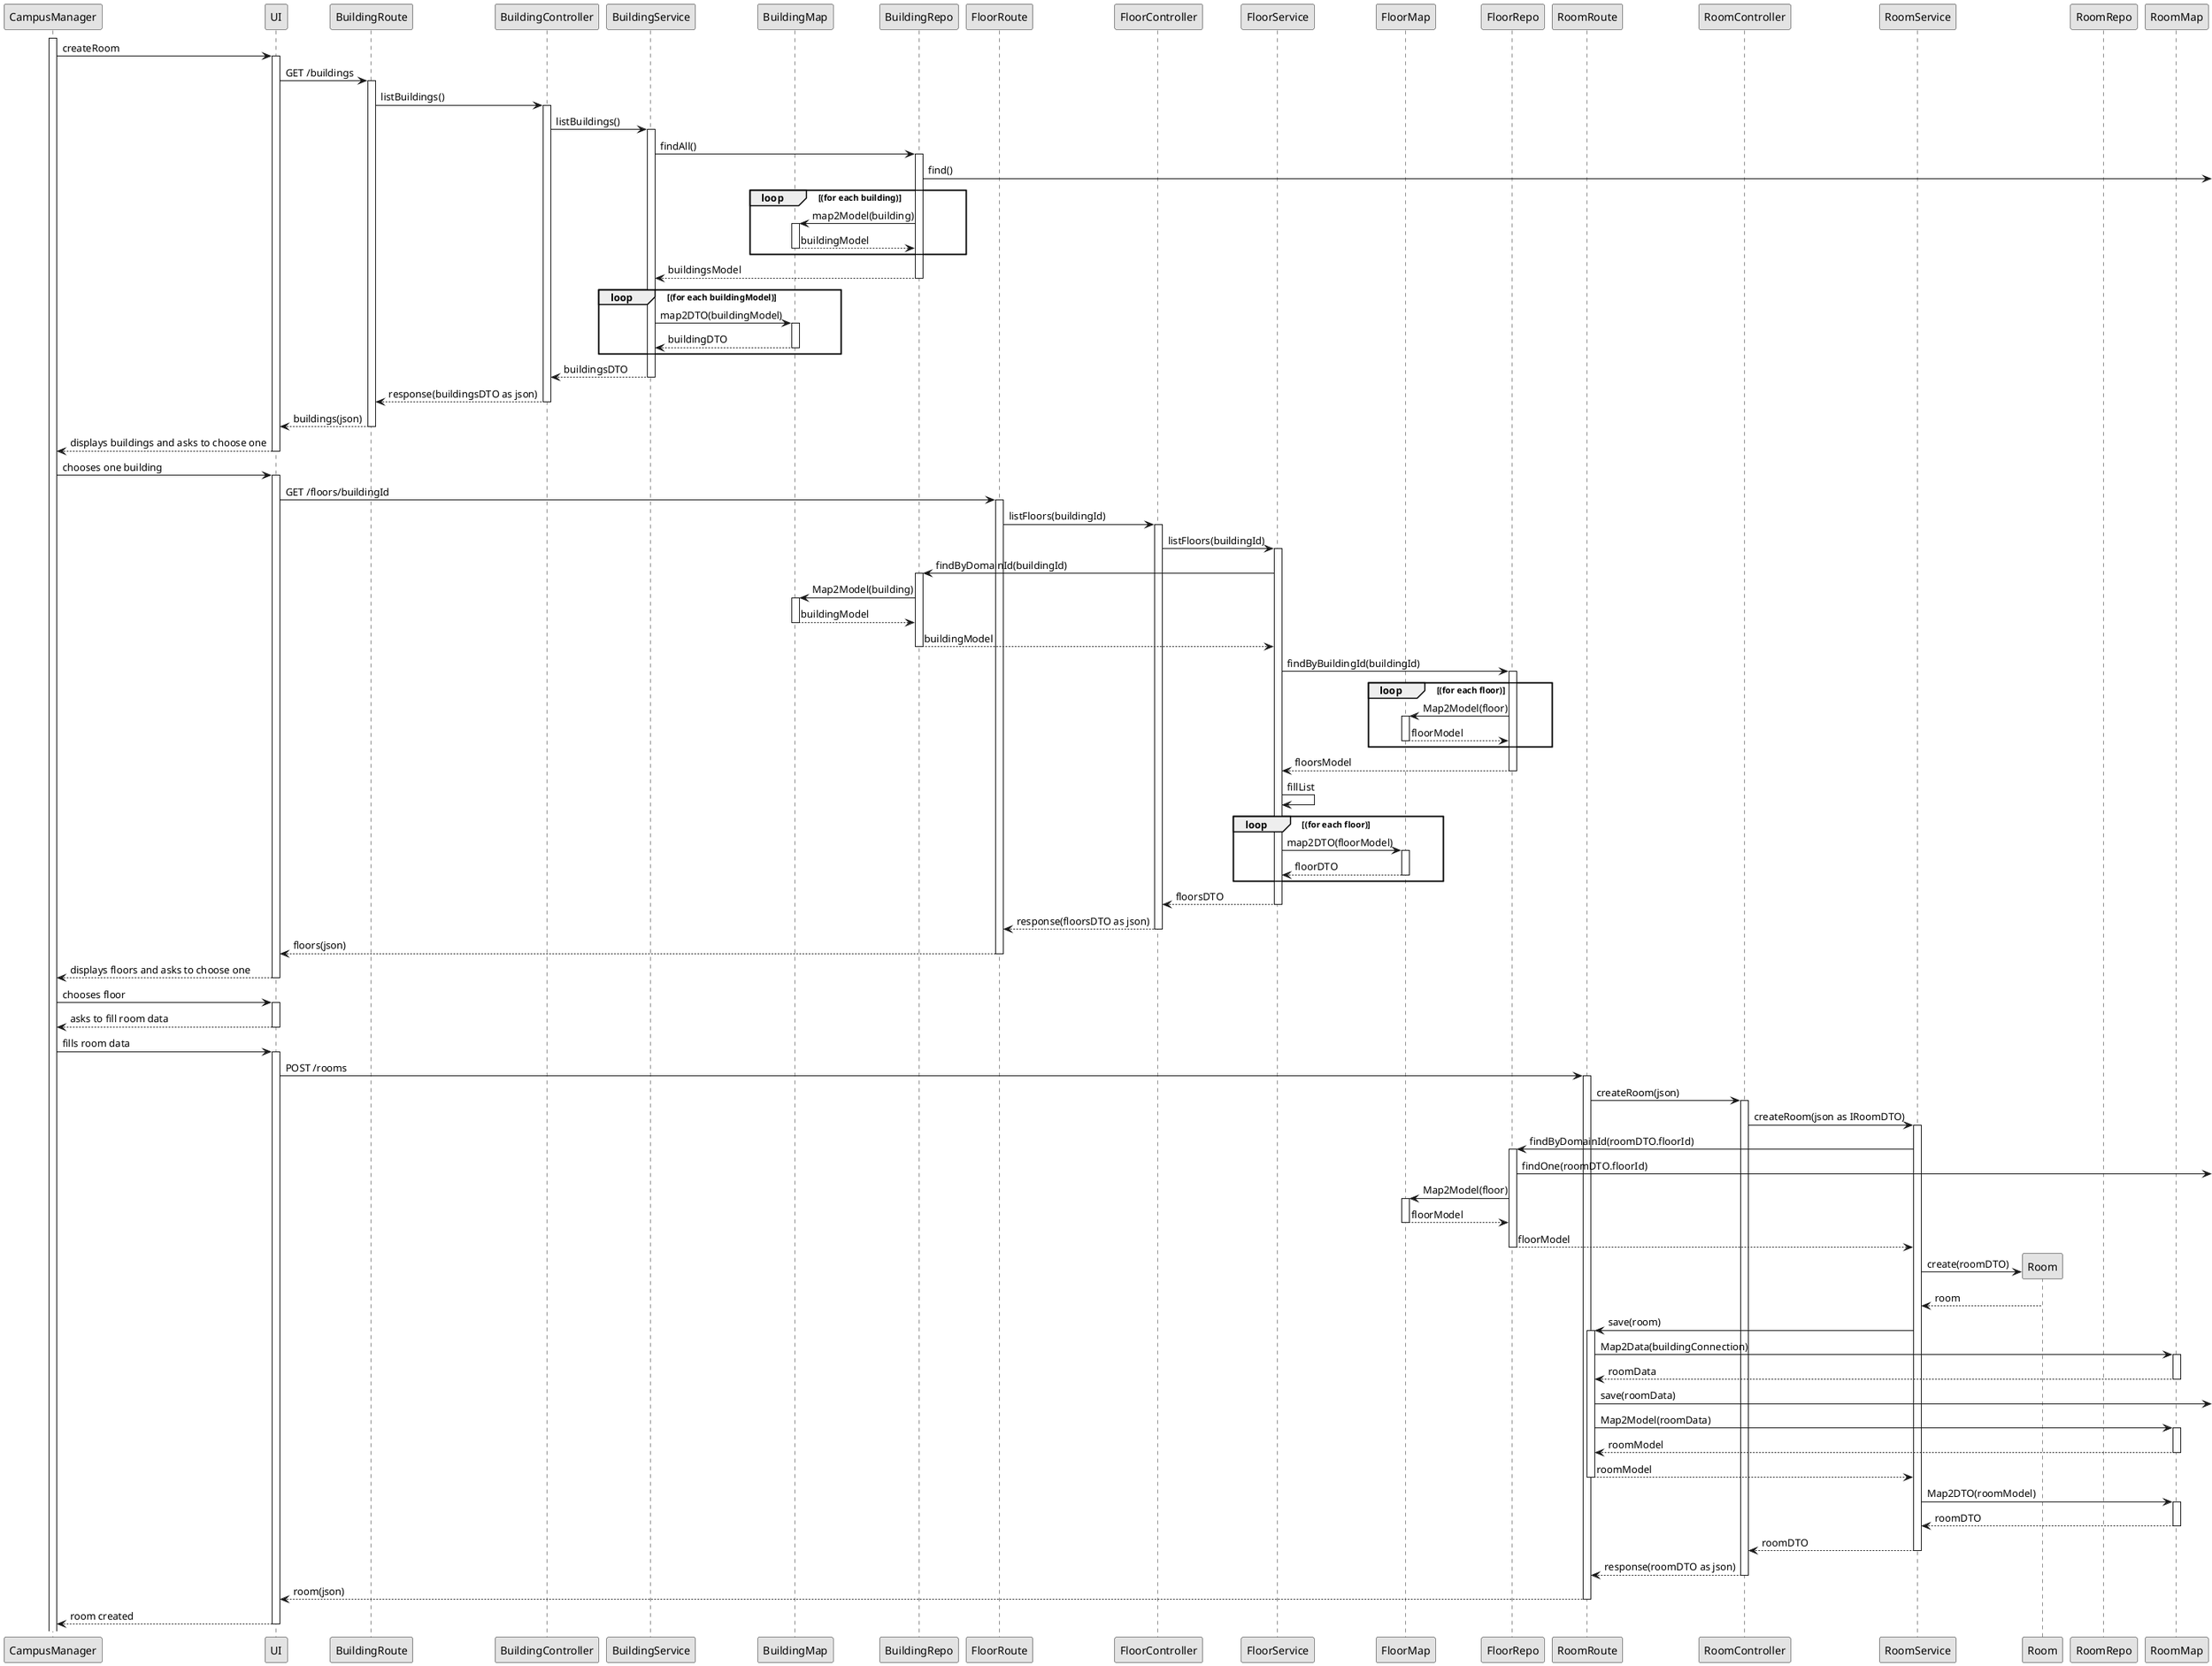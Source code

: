 @startuml
'http://plantuml.com/skinparam.html
skinparam monochrome true
skinparam packageStyle rect
skinparam shadowing false

participant CampusManager as CP
participant UI as UI

participant BuildingRoute as BR
participant BuildingController as BC
participant BuildingService as BS
participant BuildingMap as BM
participant BuildingRepo as BRe

participant FloorRoute as FR
participant FloorController as FC
participant FloorService as FS
participant FloorMap as FM
participant FloorRepo as FRe

participant RoomRoute as RR
participant RoomController as RC
participant RoomService as RS
participant Room as RD
participant RoomRepo as RRe
participant RoomMap as RM

activate CP
 CP -> UI: createRoom
  activate UI
   UI -> BR: GET /buildings
   activate BR
    BR -> BC: listBuildings()
    activate BC
     BC -> BS: listBuildings()
     activate BS
      BS -> BRe: findAll()
      activate BRe
       BRe -> :find()
       loop (for each building)
        BRe -> BM: map2Model(building)
        activate BM
         BM --> BRe: buildingModel
        deactivate BM
       end loop
        BRe --> BS: buildingsModel
        deactivate BRe
      loop (for each buildingModel)
       BS -> BM: map2DTO(buildingModel)
       activate BM
        BM --> BS: buildingDTO
       deactivate BM
      end loop
      BS --> BC: buildingsDTO
     deactivate BS
     BC --> BR: response(buildingsDTO as json)
    deactivate BC 
    BR --> UI: buildings(json)
   deactivate BR
   UI --> CP: displays buildings and asks to choose one
  deactivate UI
 CP -> UI: chooses one building
  activate UI
   UI -> FR: GET /floors/buildingId
   activate FR
  FR -> FC: listFloors(buildingId)
  activate FC
    FC -> FS: listFloors(buildingId)
    activate FS
    FS -> BRe: findByDomainId(buildingId)
    activate BRe
    BRe -> BM: Map2Model(building)
    activate BM
    BM --> BRe: buildingModel
    deactivate
    BRe --> FS: buildingModel
    deactivate
    FS -> FRe: findByBuildingId(buildingId)
    activate FRe
    loop (for each floor)
    FRe -> FM: Map2Model(floor)
    activate FM
    FM --> FRe: floorModel
    deactivate
    end loop
    FRe --> FS: floorsModel
    deactivate
    FS -> FS: fillList
    loop (for each floor)
    FS -> FM: map2DTO(floorModel)
    activate FM
    FM --> FS: floorDTO
    deactivate
    end loop
    FS --> FC: floorsDTO
    deactivate
    FC --> FR: response(floorsDTO as json)
    deactivate
    FR --> UI: floors(json)
   deactivate FR
   UI --> CP: displays floors and asks to choose one
  deactivate UI
  CP -> UI: chooses floor
   activate UI
   UI --> CP: asks to fill room data
   deactivate UI
  CP -> UI: fills room data
  activate UI
   UI -> RR: POST /rooms
   activate RR
  RR -> RC: createRoom(json)
  activate RC
    RC -> RS: createRoom(json as IRoomDTO)
    activate RS
    RS -> FRe: findByDomainId(roomDTO.floorId)
    activate FRe
    FRe -> : findOne(roomDTO.floorId)
    FRe -> FM: Map2Model(floor)
    activate FM
    FM --> FRe: floorModel
    deactivate
    FRe --> RS: floorModel
    deactivate
    RS -> RD**: create(roomDTO)
    RD --> RS: room
    RS -> RR: save(room)
    activate RR
    RR -> RM: Map2Data(buildingConnection)
    activate RM
    RM --> RR: roomData
    deactivate
    RR -> : save(roomData)
    RR -> RM: Map2Model(roomData)     
    activate RM
    RM --> RR: roomModel
    deactivate
    RR --> RS: roomModel
    deactivate
    RS -> RM: Map2DTO(roomModel)
    activate RM
    RM --> RS: roomDTO
    deactivate
    RS --> RC: roomDTO
    deactivate
    RC --> RR: response(roomDTO as json)
    deactivate RC
    RR --> UI: room(json)
   deactivate RR
   UI --> CP: room created
  deactivate UI
@enduml
